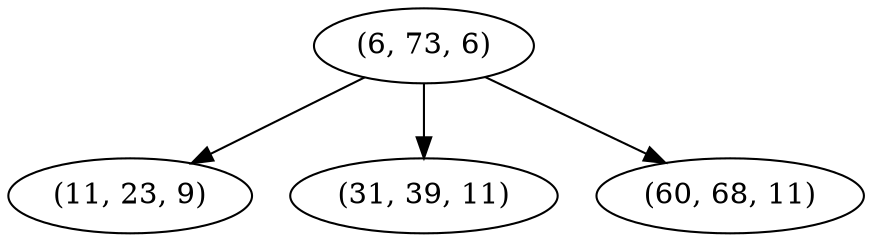digraph tree {
    "(6, 73, 6)";
    "(11, 23, 9)";
    "(31, 39, 11)";
    "(60, 68, 11)";
    "(6, 73, 6)" -> "(11, 23, 9)";
    "(6, 73, 6)" -> "(31, 39, 11)";
    "(6, 73, 6)" -> "(60, 68, 11)";
}
